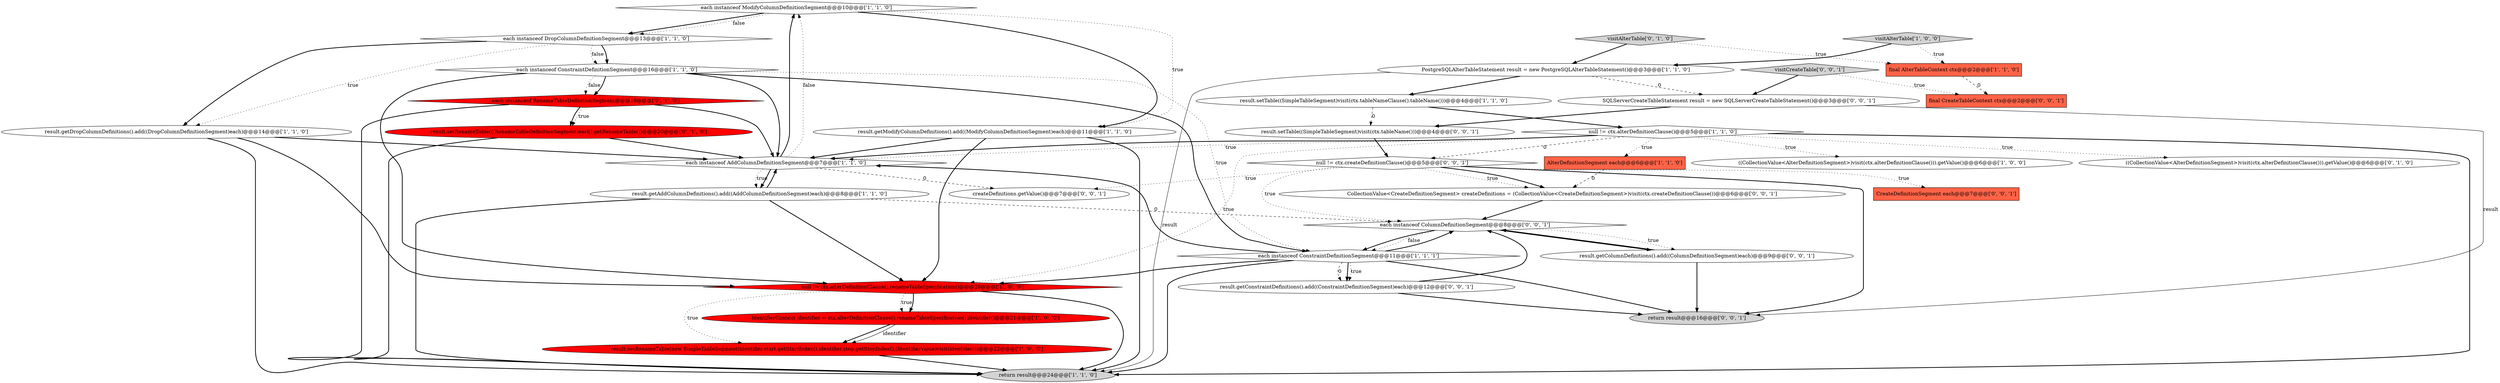digraph {
15 [style = filled, label = "each instanceof ModifyColumnDefinitionSegment@@@10@@@['1', '1', '0']", fillcolor = white, shape = diamond image = "AAA0AAABBB1BBB"];
26 [style = filled, label = "each instanceof ColumnDefinitionSegment@@@8@@@['0', '0', '1']", fillcolor = white, shape = diamond image = "AAA0AAABBB3BBB"];
8 [style = filled, label = "each instanceof AddColumnDefinitionSegment@@@7@@@['1', '1', '0']", fillcolor = white, shape = diamond image = "AAA0AAABBB1BBB"];
30 [style = filled, label = "result.getConstraintDefinitions().add((ConstraintDefinitionSegment)each)@@@12@@@['0', '0', '1']", fillcolor = white, shape = ellipse image = "AAA0AAABBB3BBB"];
28 [style = filled, label = "return result@@@16@@@['0', '0', '1']", fillcolor = lightgray, shape = ellipse image = "AAA0AAABBB3BBB"];
34 [style = filled, label = "null != ctx.createDefinitionClause()@@@5@@@['0', '0', '1']", fillcolor = white, shape = diamond image = "AAA0AAABBB3BBB"];
13 [style = filled, label = "each instanceof DropColumnDefinitionSegment@@@13@@@['1', '1', '0']", fillcolor = white, shape = diamond image = "AAA0AAABBB1BBB"];
24 [style = filled, label = "final CreateTableContext ctx@@@2@@@['0', '0', '1']", fillcolor = tomato, shape = box image = "AAA0AAABBB3BBB"];
4 [style = filled, label = "result.setRenameTable(new SimpleTableSegment(identifier.start.getStartIndex(),identifier.stop.getStopIndex(),(IdentifierValue)visit(identifier)))@@@22@@@['1', '0', '0']", fillcolor = red, shape = ellipse image = "AAA1AAABBB1BBB"];
5 [style = filled, label = "return result@@@24@@@['1', '1', '0']", fillcolor = lightgray, shape = ellipse image = "AAA0AAABBB1BBB"];
6 [style = filled, label = "IdentifierContext identifier = ctx.alterDefinitionClause().renameTableSpecification().identifier()@@@21@@@['1', '0', '0']", fillcolor = red, shape = ellipse image = "AAA1AAABBB1BBB"];
22 [style = filled, label = "each instanceof RenameTableDefinitionSegment@@@19@@@['0', '1', '0']", fillcolor = red, shape = diamond image = "AAA1AAABBB2BBB"];
0 [style = filled, label = "result.getModifyColumnDefinitions().add((ModifyColumnDefinitionSegment)each)@@@11@@@['1', '1', '0']", fillcolor = white, shape = ellipse image = "AAA0AAABBB1BBB"];
14 [style = filled, label = "visitAlterTable['1', '0', '0']", fillcolor = lightgray, shape = diamond image = "AAA0AAABBB1BBB"];
32 [style = filled, label = "createDefinitions.getValue()@@@7@@@['0', '0', '1']", fillcolor = white, shape = ellipse image = "AAA0AAABBB3BBB"];
29 [style = filled, label = "SQLServerCreateTableStatement result = new SQLServerCreateTableStatement()@@@3@@@['0', '0', '1']", fillcolor = white, shape = ellipse image = "AAA0AAABBB3BBB"];
2 [style = filled, label = "result.getAddColumnDefinitions().add((AddColumnDefinitionSegment)each)@@@8@@@['1', '1', '0']", fillcolor = white, shape = ellipse image = "AAA0AAABBB1BBB"];
23 [style = filled, label = "CollectionValue<CreateDefinitionSegment> createDefinitions = (CollectionValue<CreateDefinitionSegment>)visit(ctx.createDefinitionClause())@@@6@@@['0', '0', '1']", fillcolor = white, shape = ellipse image = "AAA0AAABBB3BBB"];
11 [style = filled, label = "AlterDefinitionSegment each@@@6@@@['1', '1', '0']", fillcolor = tomato, shape = box image = "AAA0AAABBB1BBB"];
18 [style = filled, label = "null != ctx.alterDefinitionClause()@@@5@@@['1', '1', '0']", fillcolor = white, shape = diamond image = "AAA0AAABBB1BBB"];
7 [style = filled, label = "result.setTable((SimpleTableSegment)visit(ctx.tableNameClause().tableName()))@@@4@@@['1', '1', '0']", fillcolor = white, shape = ellipse image = "AAA0AAABBB1BBB"];
33 [style = filled, label = "result.setTable((SimpleTableSegment)visit(ctx.tableName()))@@@4@@@['0', '0', '1']", fillcolor = white, shape = ellipse image = "AAA0AAABBB3BBB"];
20 [style = filled, label = "result.setRenameTable(((RenameTableDefinitionSegment)each).getRenameTable())@@@20@@@['0', '1', '0']", fillcolor = red, shape = ellipse image = "AAA1AAABBB2BBB"];
16 [style = filled, label = "each instanceof ConstraintDefinitionSegment@@@16@@@['1', '1', '0']", fillcolor = white, shape = diamond image = "AAA0AAABBB1BBB"];
10 [style = filled, label = "each instanceof ConstraintDefinitionSegment@@@11@@@['1', '1', '1']", fillcolor = white, shape = diamond image = "AAA0AAABBB1BBB"];
17 [style = filled, label = "PostgreSQLAlterTableStatement result = new PostgreSQLAlterTableStatement()@@@3@@@['1', '1', '0']", fillcolor = white, shape = ellipse image = "AAA0AAABBB1BBB"];
3 [style = filled, label = "null != ctx.alterDefinitionClause().renameTableSpecification()@@@20@@@['1', '0', '0']", fillcolor = red, shape = diamond image = "AAA1AAABBB1BBB"];
1 [style = filled, label = "((CollectionValue<AlterDefinitionSegment>)visit(ctx.alterDefinitionClause())).getValue()@@@6@@@['1', '0', '0']", fillcolor = white, shape = ellipse image = "AAA0AAABBB1BBB"];
21 [style = filled, label = "((CollectionValue<AlterDefinitionSegment>)visit(ctx.alterDefinitionClause())).getValue()@@@6@@@['0', '1', '0']", fillcolor = white, shape = ellipse image = "AAA0AAABBB2BBB"];
31 [style = filled, label = "visitCreateTable['0', '0', '1']", fillcolor = lightgray, shape = diamond image = "AAA0AAABBB3BBB"];
25 [style = filled, label = "result.getColumnDefinitions().add((ColumnDefinitionSegment)each)@@@9@@@['0', '0', '1']", fillcolor = white, shape = ellipse image = "AAA0AAABBB3BBB"];
12 [style = filled, label = "result.getDropColumnDefinitions().add((DropColumnDefinitionSegment)each)@@@14@@@['1', '1', '0']", fillcolor = white, shape = ellipse image = "AAA0AAABBB1BBB"];
19 [style = filled, label = "visitAlterTable['0', '1', '0']", fillcolor = lightgray, shape = diamond image = "AAA0AAABBB2BBB"];
9 [style = filled, label = "final AlterTableContext ctx@@@2@@@['1', '1', '0']", fillcolor = tomato, shape = box image = "AAA0AAABBB1BBB"];
27 [style = filled, label = "CreateDefinitionSegment each@@@7@@@['0', '0', '1']", fillcolor = tomato, shape = box image = "AAA0AAABBB3BBB"];
12->5 [style = bold, label=""];
26->10 [style = bold, label=""];
8->32 [style = dashed, label="0"];
14->17 [style = bold, label=""];
3->6 [style = dotted, label="true"];
10->30 [style = dotted, label="true"];
16->10 [style = dotted, label="true"];
34->26 [style = dotted, label="true"];
34->23 [style = dotted, label="true"];
22->8 [style = bold, label=""];
3->5 [style = bold, label=""];
30->28 [style = bold, label=""];
34->27 [style = dotted, label="true"];
10->8 [style = bold, label=""];
15->0 [style = bold, label=""];
18->3 [style = dotted, label="true"];
0->8 [style = bold, label=""];
2->26 [style = dashed, label="0"];
0->3 [style = bold, label=""];
16->3 [style = bold, label=""];
17->5 [style = solid, label="result"];
15->13 [style = bold, label=""];
25->28 [style = bold, label=""];
8->15 [style = dotted, label="false"];
30->26 [style = bold, label=""];
31->29 [style = bold, label=""];
10->26 [style = bold, label=""];
18->8 [style = dotted, label="true"];
22->5 [style = bold, label=""];
13->16 [style = bold, label=""];
6->4 [style = bold, label=""];
18->11 [style = dotted, label="true"];
20->8 [style = bold, label=""];
13->12 [style = bold, label=""];
22->20 [style = dotted, label="true"];
22->20 [style = bold, label=""];
25->26 [style = bold, label=""];
19->9 [style = dotted, label="true"];
26->10 [style = dotted, label="false"];
8->15 [style = bold, label=""];
16->8 [style = bold, label=""];
8->2 [style = dotted, label="true"];
2->3 [style = bold, label=""];
18->1 [style = dotted, label="true"];
18->21 [style = dotted, label="true"];
3->6 [style = bold, label=""];
11->23 [style = dashed, label="0"];
19->17 [style = bold, label=""];
15->0 [style = dotted, label="true"];
34->28 [style = bold, label=""];
18->34 [style = dashed, label="0"];
10->30 [style = dashed, label="0"];
10->5 [style = bold, label=""];
8->2 [style = bold, label=""];
12->8 [style = bold, label=""];
7->18 [style = bold, label=""];
34->23 [style = bold, label=""];
18->8 [style = bold, label=""];
12->3 [style = bold, label=""];
4->5 [style = bold, label=""];
10->30 [style = bold, label=""];
0->5 [style = bold, label=""];
2->5 [style = bold, label=""];
16->22 [style = dotted, label="false"];
34->32 [style = dotted, label="true"];
10->28 [style = bold, label=""];
13->12 [style = dotted, label="true"];
9->24 [style = dashed, label="0"];
16->10 [style = bold, label=""];
26->25 [style = dotted, label="true"];
26->25 [style = bold, label=""];
23->26 [style = bold, label=""];
3->4 [style = dotted, label="true"];
10->3 [style = bold, label=""];
16->22 [style = bold, label=""];
17->29 [style = dashed, label="0"];
29->28 [style = solid, label="result"];
20->5 [style = bold, label=""];
17->7 [style = bold, label=""];
29->33 [style = bold, label=""];
18->5 [style = bold, label=""];
13->16 [style = dotted, label="false"];
15->13 [style = dotted, label="false"];
31->24 [style = dotted, label="true"];
14->9 [style = dotted, label="true"];
7->33 [style = dashed, label="0"];
6->4 [style = solid, label="identifier"];
33->34 [style = bold, label=""];
2->8 [style = bold, label=""];
}
